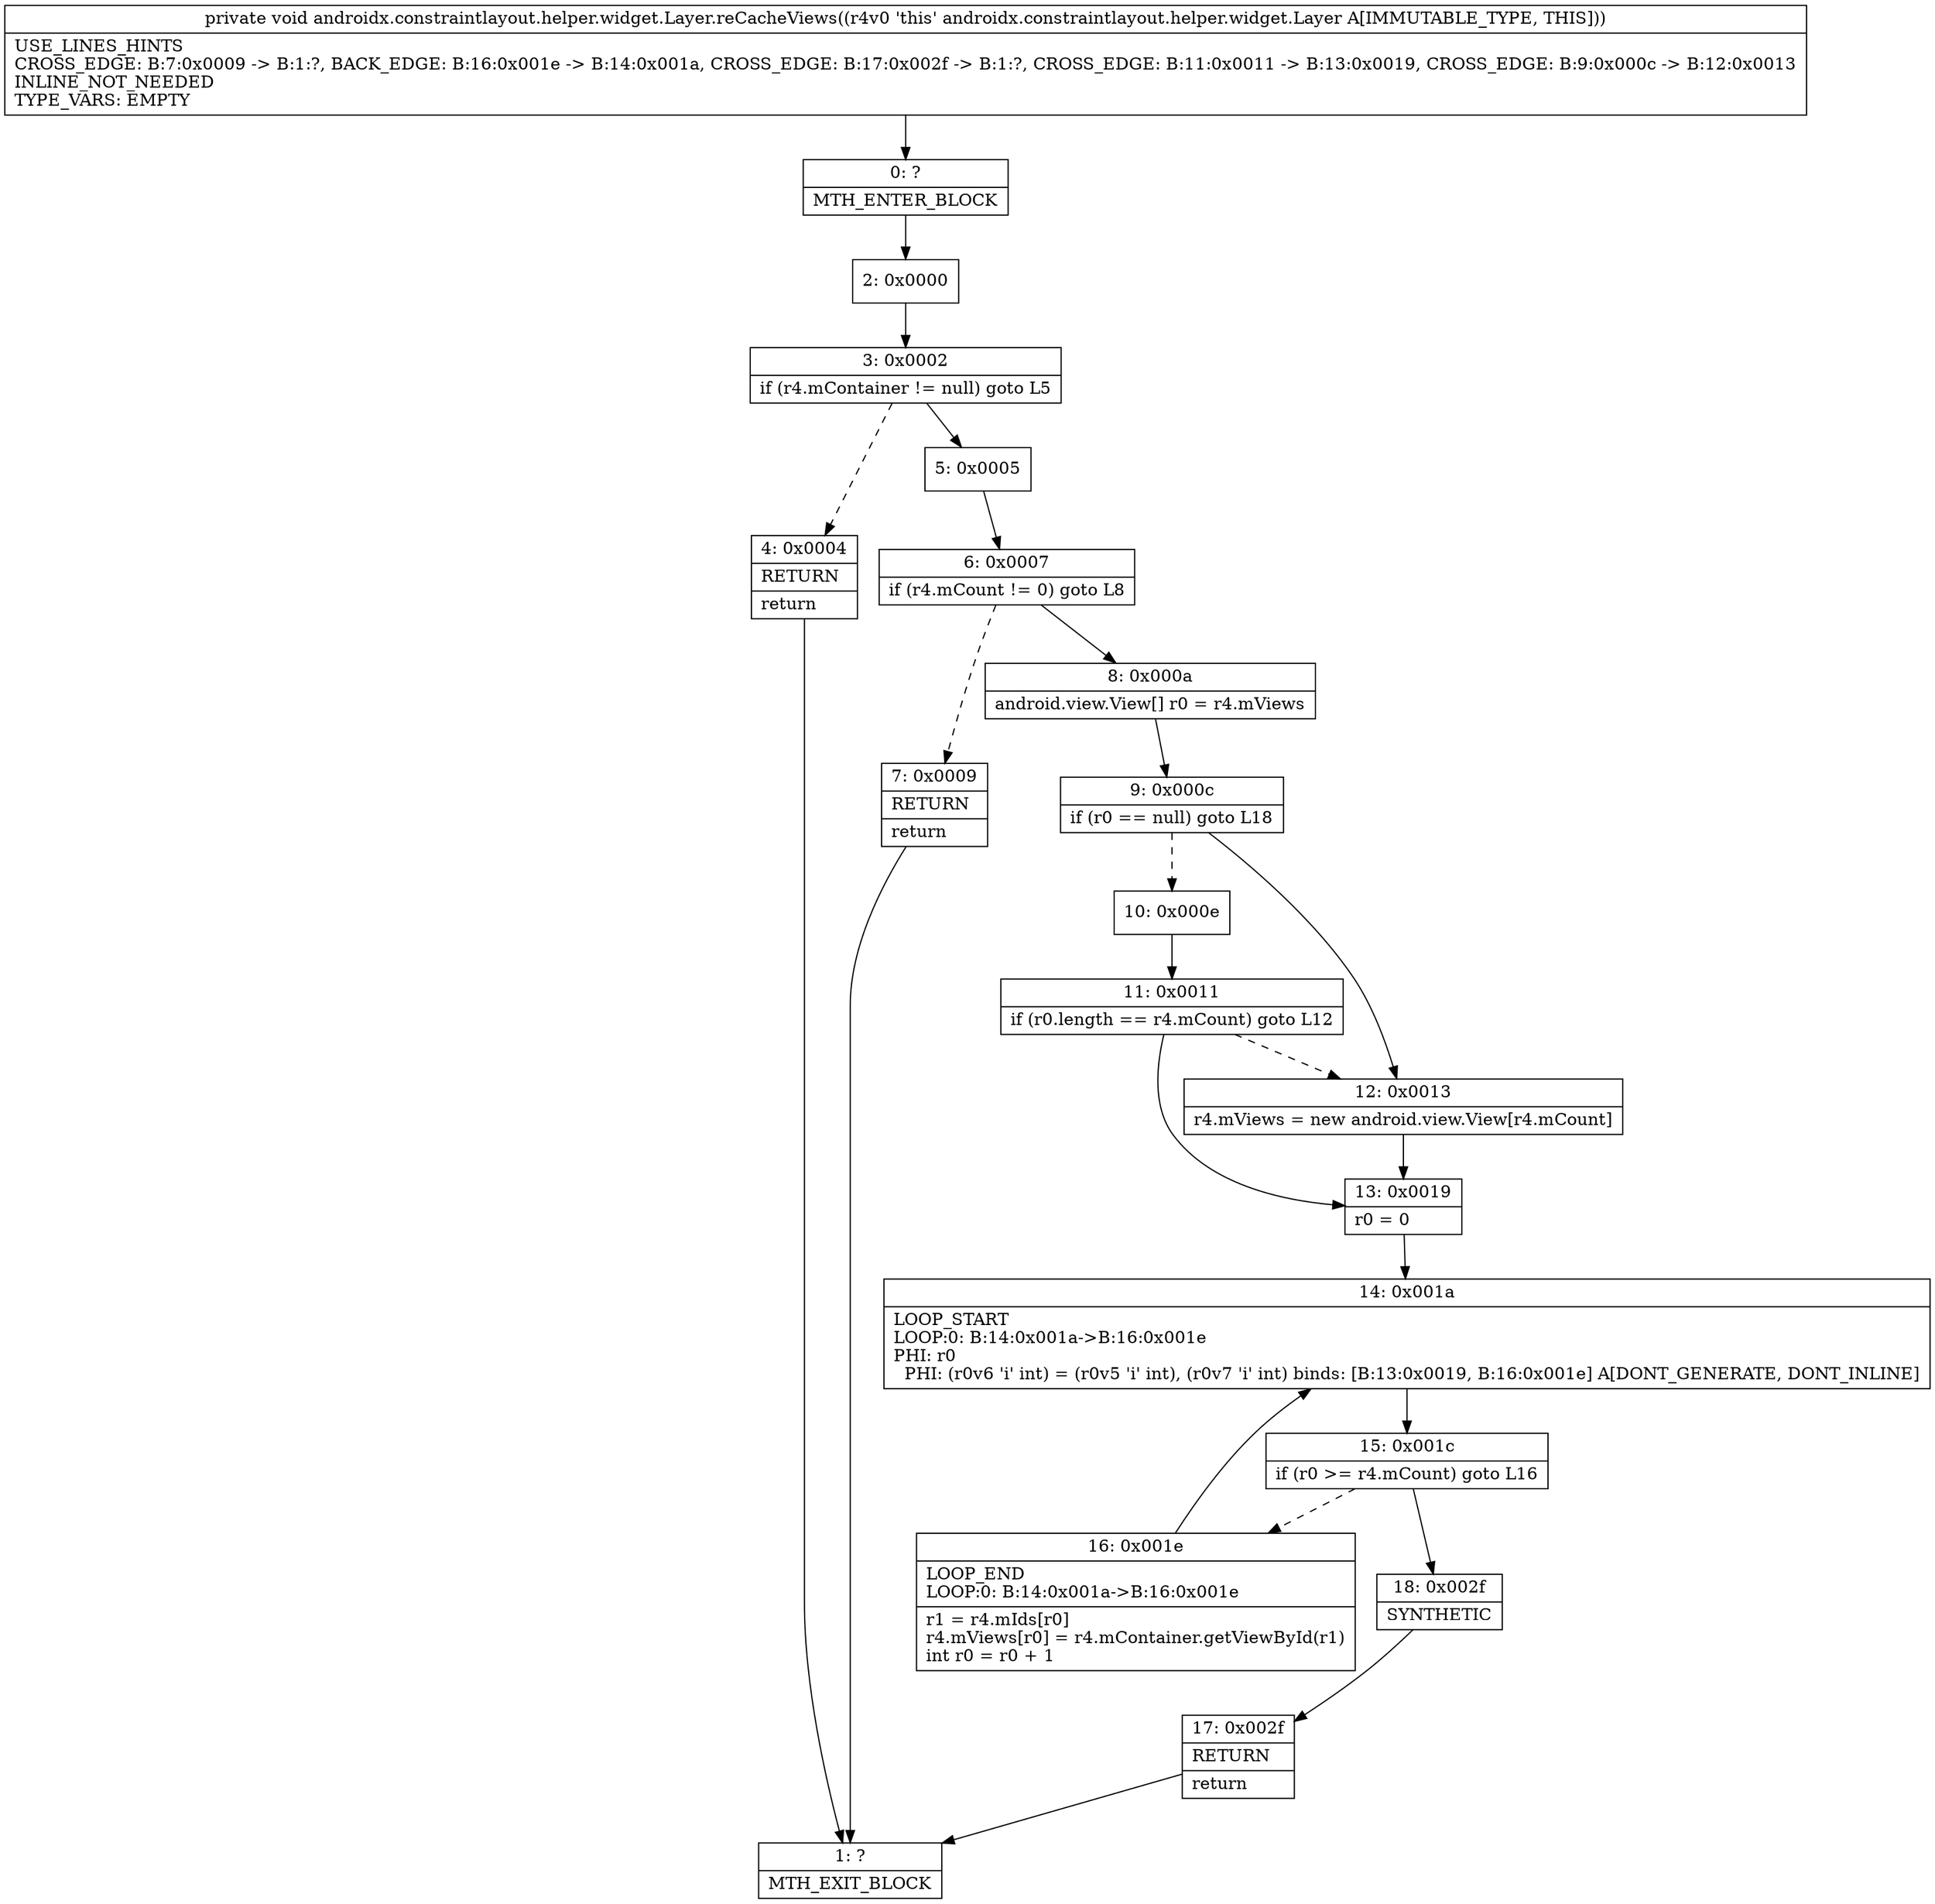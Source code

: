 digraph "CFG forandroidx.constraintlayout.helper.widget.Layer.reCacheViews()V" {
Node_0 [shape=record,label="{0\:\ ?|MTH_ENTER_BLOCK\l}"];
Node_2 [shape=record,label="{2\:\ 0x0000}"];
Node_3 [shape=record,label="{3\:\ 0x0002|if (r4.mContainer != null) goto L5\l}"];
Node_4 [shape=record,label="{4\:\ 0x0004|RETURN\l|return\l}"];
Node_1 [shape=record,label="{1\:\ ?|MTH_EXIT_BLOCK\l}"];
Node_5 [shape=record,label="{5\:\ 0x0005}"];
Node_6 [shape=record,label="{6\:\ 0x0007|if (r4.mCount != 0) goto L8\l}"];
Node_7 [shape=record,label="{7\:\ 0x0009|RETURN\l|return\l}"];
Node_8 [shape=record,label="{8\:\ 0x000a|android.view.View[] r0 = r4.mViews\l}"];
Node_9 [shape=record,label="{9\:\ 0x000c|if (r0 == null) goto L18\l}"];
Node_10 [shape=record,label="{10\:\ 0x000e}"];
Node_11 [shape=record,label="{11\:\ 0x0011|if (r0.length == r4.mCount) goto L12\l}"];
Node_13 [shape=record,label="{13\:\ 0x0019|r0 = 0\l}"];
Node_14 [shape=record,label="{14\:\ 0x001a|LOOP_START\lLOOP:0: B:14:0x001a\-\>B:16:0x001e\lPHI: r0 \l  PHI: (r0v6 'i' int) = (r0v5 'i' int), (r0v7 'i' int) binds: [B:13:0x0019, B:16:0x001e] A[DONT_GENERATE, DONT_INLINE]\l}"];
Node_15 [shape=record,label="{15\:\ 0x001c|if (r0 \>= r4.mCount) goto L16\l}"];
Node_16 [shape=record,label="{16\:\ 0x001e|LOOP_END\lLOOP:0: B:14:0x001a\-\>B:16:0x001e\l|r1 = r4.mIds[r0]\lr4.mViews[r0] = r4.mContainer.getViewById(r1)\lint r0 = r0 + 1\l}"];
Node_18 [shape=record,label="{18\:\ 0x002f|SYNTHETIC\l}"];
Node_17 [shape=record,label="{17\:\ 0x002f|RETURN\l|return\l}"];
Node_12 [shape=record,label="{12\:\ 0x0013|r4.mViews = new android.view.View[r4.mCount]\l}"];
MethodNode[shape=record,label="{private void androidx.constraintlayout.helper.widget.Layer.reCacheViews((r4v0 'this' androidx.constraintlayout.helper.widget.Layer A[IMMUTABLE_TYPE, THIS]))  | USE_LINES_HINTS\lCROSS_EDGE: B:7:0x0009 \-\> B:1:?, BACK_EDGE: B:16:0x001e \-\> B:14:0x001a, CROSS_EDGE: B:17:0x002f \-\> B:1:?, CROSS_EDGE: B:11:0x0011 \-\> B:13:0x0019, CROSS_EDGE: B:9:0x000c \-\> B:12:0x0013\lINLINE_NOT_NEEDED\lTYPE_VARS: EMPTY\l}"];
MethodNode -> Node_0;Node_0 -> Node_2;
Node_2 -> Node_3;
Node_3 -> Node_4[style=dashed];
Node_3 -> Node_5;
Node_4 -> Node_1;
Node_5 -> Node_6;
Node_6 -> Node_7[style=dashed];
Node_6 -> Node_8;
Node_7 -> Node_1;
Node_8 -> Node_9;
Node_9 -> Node_10[style=dashed];
Node_9 -> Node_12;
Node_10 -> Node_11;
Node_11 -> Node_12[style=dashed];
Node_11 -> Node_13;
Node_13 -> Node_14;
Node_14 -> Node_15;
Node_15 -> Node_16[style=dashed];
Node_15 -> Node_18;
Node_16 -> Node_14;
Node_18 -> Node_17;
Node_17 -> Node_1;
Node_12 -> Node_13;
}

